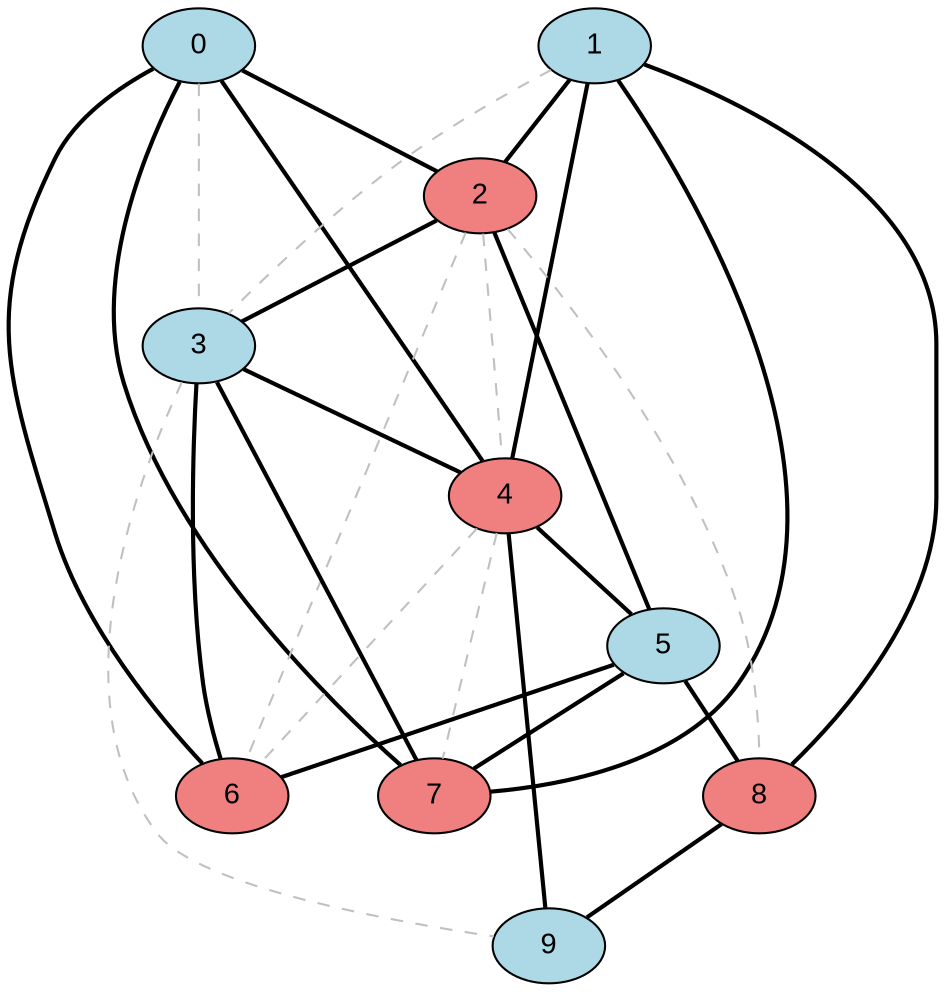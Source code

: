 graph MaxCutGreedy {
  node [style=filled, fontname="Arial"];
  0 [fillcolor=lightblue];
  1 [fillcolor=lightblue];
  2 [fillcolor=lightcoral];
  3 [fillcolor=lightblue];
  4 [fillcolor=lightcoral];
  5 [fillcolor=lightblue];
  6 [fillcolor=lightcoral];
  7 [fillcolor=lightcoral];
  8 [fillcolor=lightcoral];
  9 [fillcolor=lightblue];
  0 -- 2 [color=black, style=bold];
  0 -- 3 [color=gray, style=dashed];
  0 -- 4 [color=black, style=bold];
  0 -- 6 [color=black, style=bold];
  0 -- 7 [color=black, style=bold];
  1 -- 2 [color=black, style=bold];
  1 -- 3 [color=gray, style=dashed];
  1 -- 4 [color=black, style=bold];
  1 -- 7 [color=black, style=bold];
  1 -- 8 [color=black, style=bold];
  2 -- 3 [color=black, style=bold];
  2 -- 4 [color=gray, style=dashed];
  2 -- 5 [color=black, style=bold];
  2 -- 6 [color=gray, style=dashed];
  2 -- 8 [color=gray, style=dashed];
  3 -- 4 [color=black, style=bold];
  3 -- 6 [color=black, style=bold];
  3 -- 7 [color=black, style=bold];
  3 -- 9 [color=gray, style=dashed];
  4 -- 5 [color=black, style=bold];
  4 -- 6 [color=gray, style=dashed];
  4 -- 7 [color=gray, style=dashed];
  4 -- 9 [color=black, style=bold];
  5 -- 6 [color=black, style=bold];
  5 -- 7 [color=black, style=bold];
  5 -- 8 [color=black, style=bold];
  8 -- 9 [color=black, style=bold];
}
